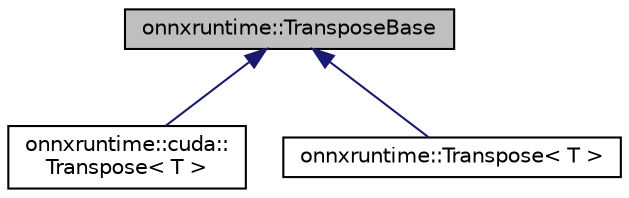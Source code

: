 digraph "onnxruntime::TransposeBase"
{
  edge [fontname="Helvetica",fontsize="10",labelfontname="Helvetica",labelfontsize="10"];
  node [fontname="Helvetica",fontsize="10",shape=record];
  Node0 [label="onnxruntime::TransposeBase",height=0.2,width=0.4,color="black", fillcolor="grey75", style="filled", fontcolor="black"];
  Node0 -> Node1 [dir="back",color="midnightblue",fontsize="10",style="solid"];
  Node1 [label="onnxruntime::cuda::\lTranspose\< T \>",height=0.2,width=0.4,color="black", fillcolor="white", style="filled",URL="$classonnxruntime_1_1cuda_1_1Transpose.html"];
  Node0 -> Node2 [dir="back",color="midnightblue",fontsize="10",style="solid"];
  Node2 [label="onnxruntime::Transpose\< T \>",height=0.2,width=0.4,color="black", fillcolor="white", style="filled",URL="$classonnxruntime_1_1Transpose.html"];
}
